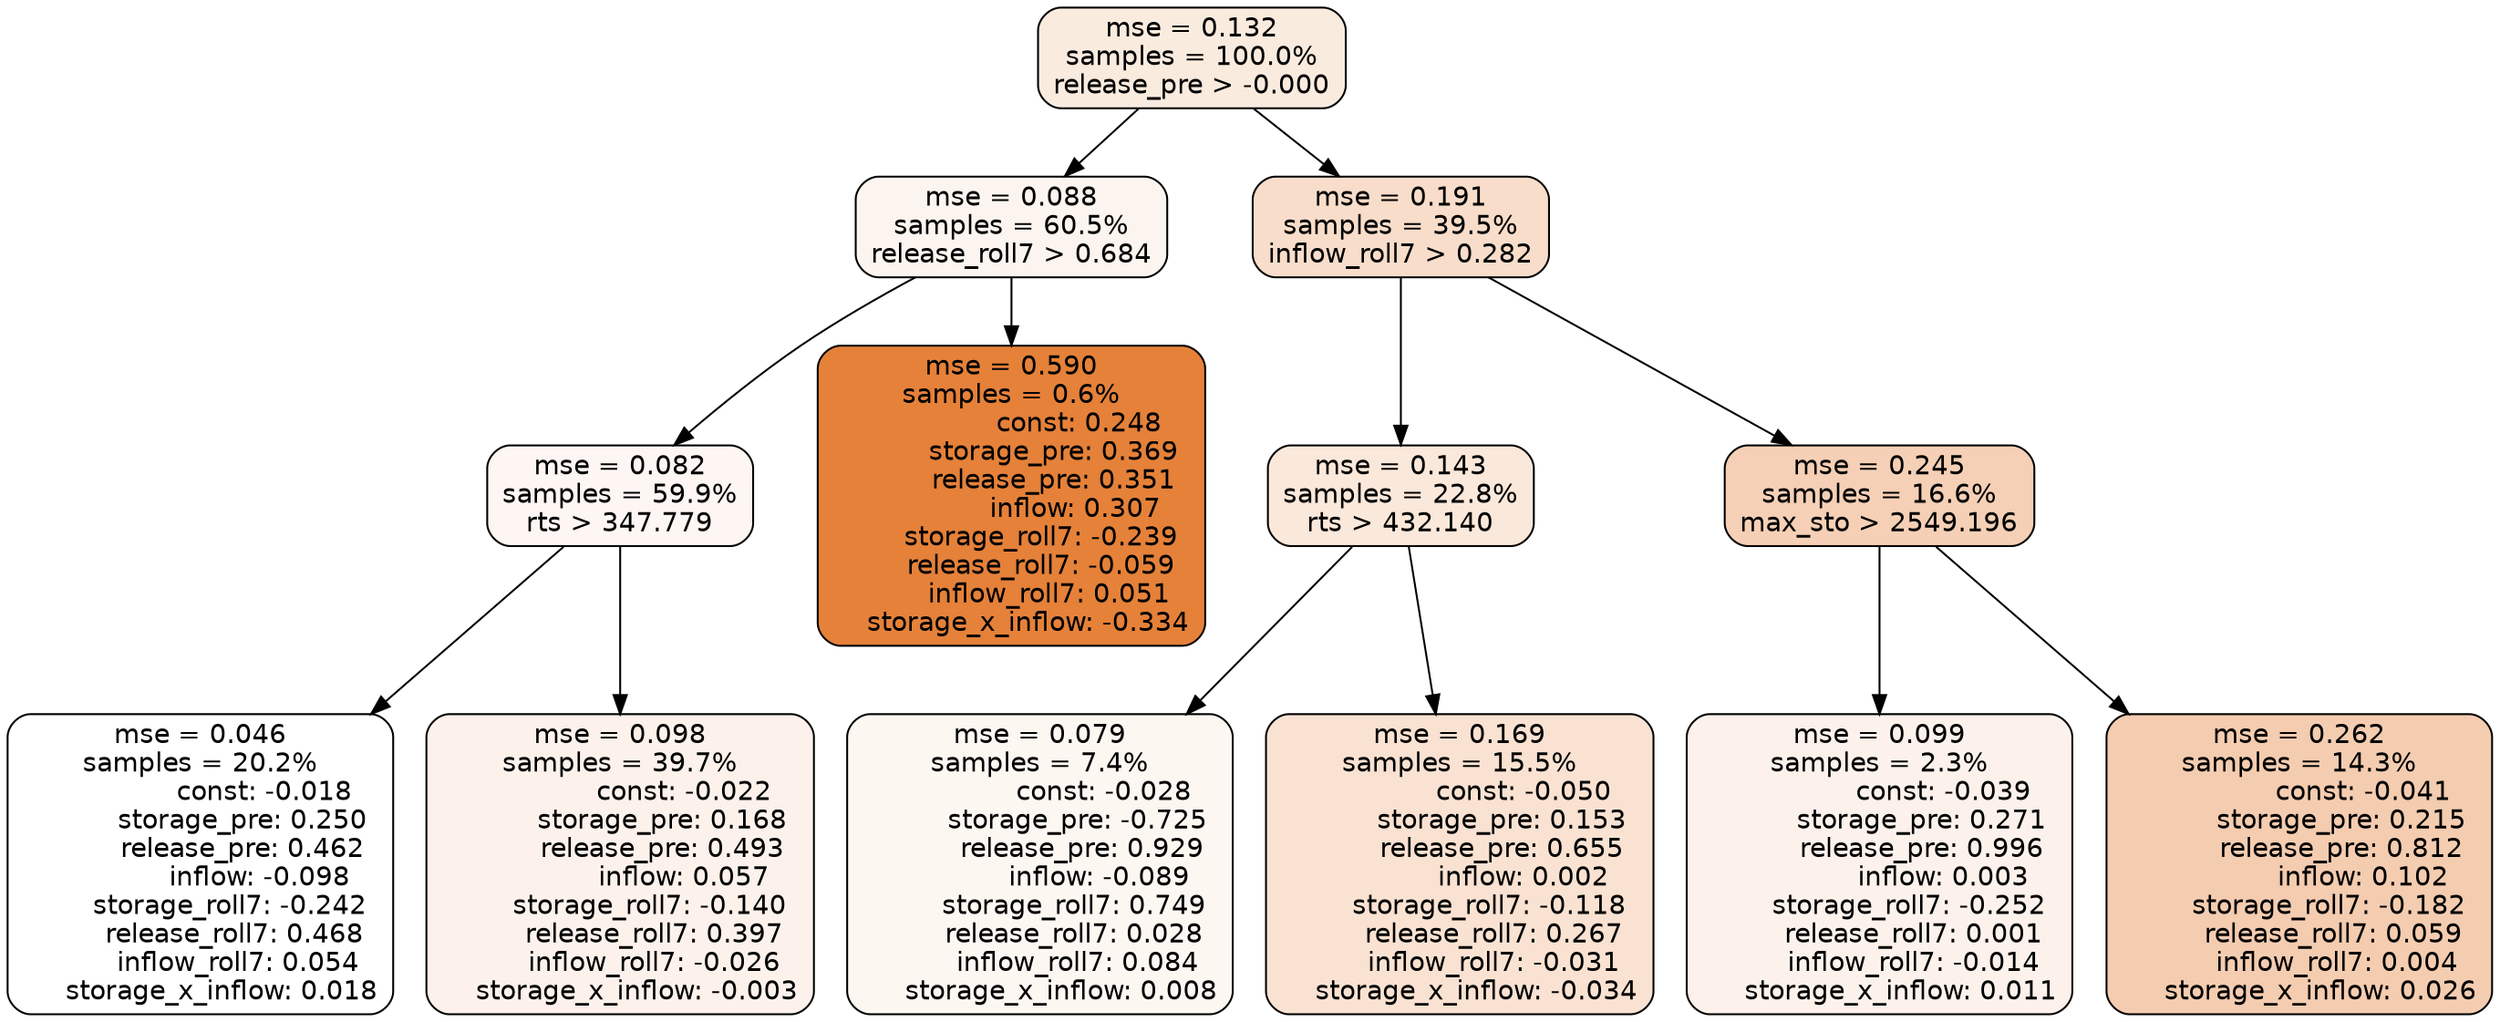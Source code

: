 digraph tree {
node [shape=rectangle, style="filled, rounded", color="black", fontname=helvetica] ;
edge [fontname=helvetica] ;
	"0" [label="mse = 0.132
samples = 100.0%
release_pre > -0.000", fillcolor="#faebdf"]
	"1" [label="mse = 0.088
samples = 60.5%
release_roll7 > 0.684", fillcolor="#fcf5ef"]
	"6" [label="mse = 0.191
samples = 39.5%
inflow_roll7 > 0.282", fillcolor="#f8ddca"]
	"2" [label="mse = 0.082
samples = 59.9%
rts > 347.779", fillcolor="#fdf6f2"]
	"5" [label="mse = 0.590
samples = 0.6%
                const: 0.248
          storage_pre: 0.369
          release_pre: 0.351
               inflow: 0.307
       storage_roll7: -0.239
       release_roll7: -0.059
         inflow_roll7: 0.051
    storage_x_inflow: -0.334", fillcolor="#e58139"]
	"7" [label="mse = 0.143
samples = 22.8%
rts > 432.140", fillcolor="#fae8db"]
	"10" [label="mse = 0.245
samples = 16.6%
max_sto > 2549.196", fillcolor="#f5d0b6"]
	"4" [label="mse = 0.046
samples = 20.2%
               const: -0.018
          storage_pre: 0.250
          release_pre: 0.462
              inflow: -0.098
       storage_roll7: -0.242
        release_roll7: 0.468
         inflow_roll7: 0.054
     storage_x_inflow: 0.018", fillcolor="#ffffff"]
	"3" [label="mse = 0.098
samples = 39.7%
               const: -0.022
          storage_pre: 0.168
          release_pre: 0.493
               inflow: 0.057
       storage_roll7: -0.140
        release_roll7: 0.397
        inflow_roll7: -0.026
    storage_x_inflow: -0.003", fillcolor="#fcf2eb"]
	"9" [label="mse = 0.079
samples = 7.4%
               const: -0.028
         storage_pre: -0.725
          release_pre: 0.929
              inflow: -0.089
        storage_roll7: 0.749
        release_roll7: 0.028
         inflow_roll7: 0.084
     storage_x_inflow: 0.008", fillcolor="#fdf7f2"]
	"8" [label="mse = 0.169
samples = 15.5%
               const: -0.050
          storage_pre: 0.153
          release_pre: 0.655
               inflow: 0.002
       storage_roll7: -0.118
        release_roll7: 0.267
        inflow_roll7: -0.031
    storage_x_inflow: -0.034", fillcolor="#f9e2d2"]
	"12" [label="mse = 0.099
samples = 2.3%
               const: -0.039
          storage_pre: 0.271
          release_pre: 0.996
               inflow: 0.003
       storage_roll7: -0.252
        release_roll7: 0.001
        inflow_roll7: -0.014
     storage_x_inflow: 0.011", fillcolor="#fcf2eb"]
	"11" [label="mse = 0.262
samples = 14.3%
               const: -0.041
          storage_pre: 0.215
          release_pre: 0.812
               inflow: 0.102
       storage_roll7: -0.182
        release_roll7: 0.059
         inflow_roll7: 0.004
     storage_x_inflow: 0.026", fillcolor="#f4ccb0"]

	"0" -> "1"
	"0" -> "6"
	"1" -> "2"
	"1" -> "5"
	"6" -> "7"
	"6" -> "10"
	"2" -> "3"
	"2" -> "4"
	"7" -> "8"
	"7" -> "9"
	"10" -> "11"
	"10" -> "12"
}